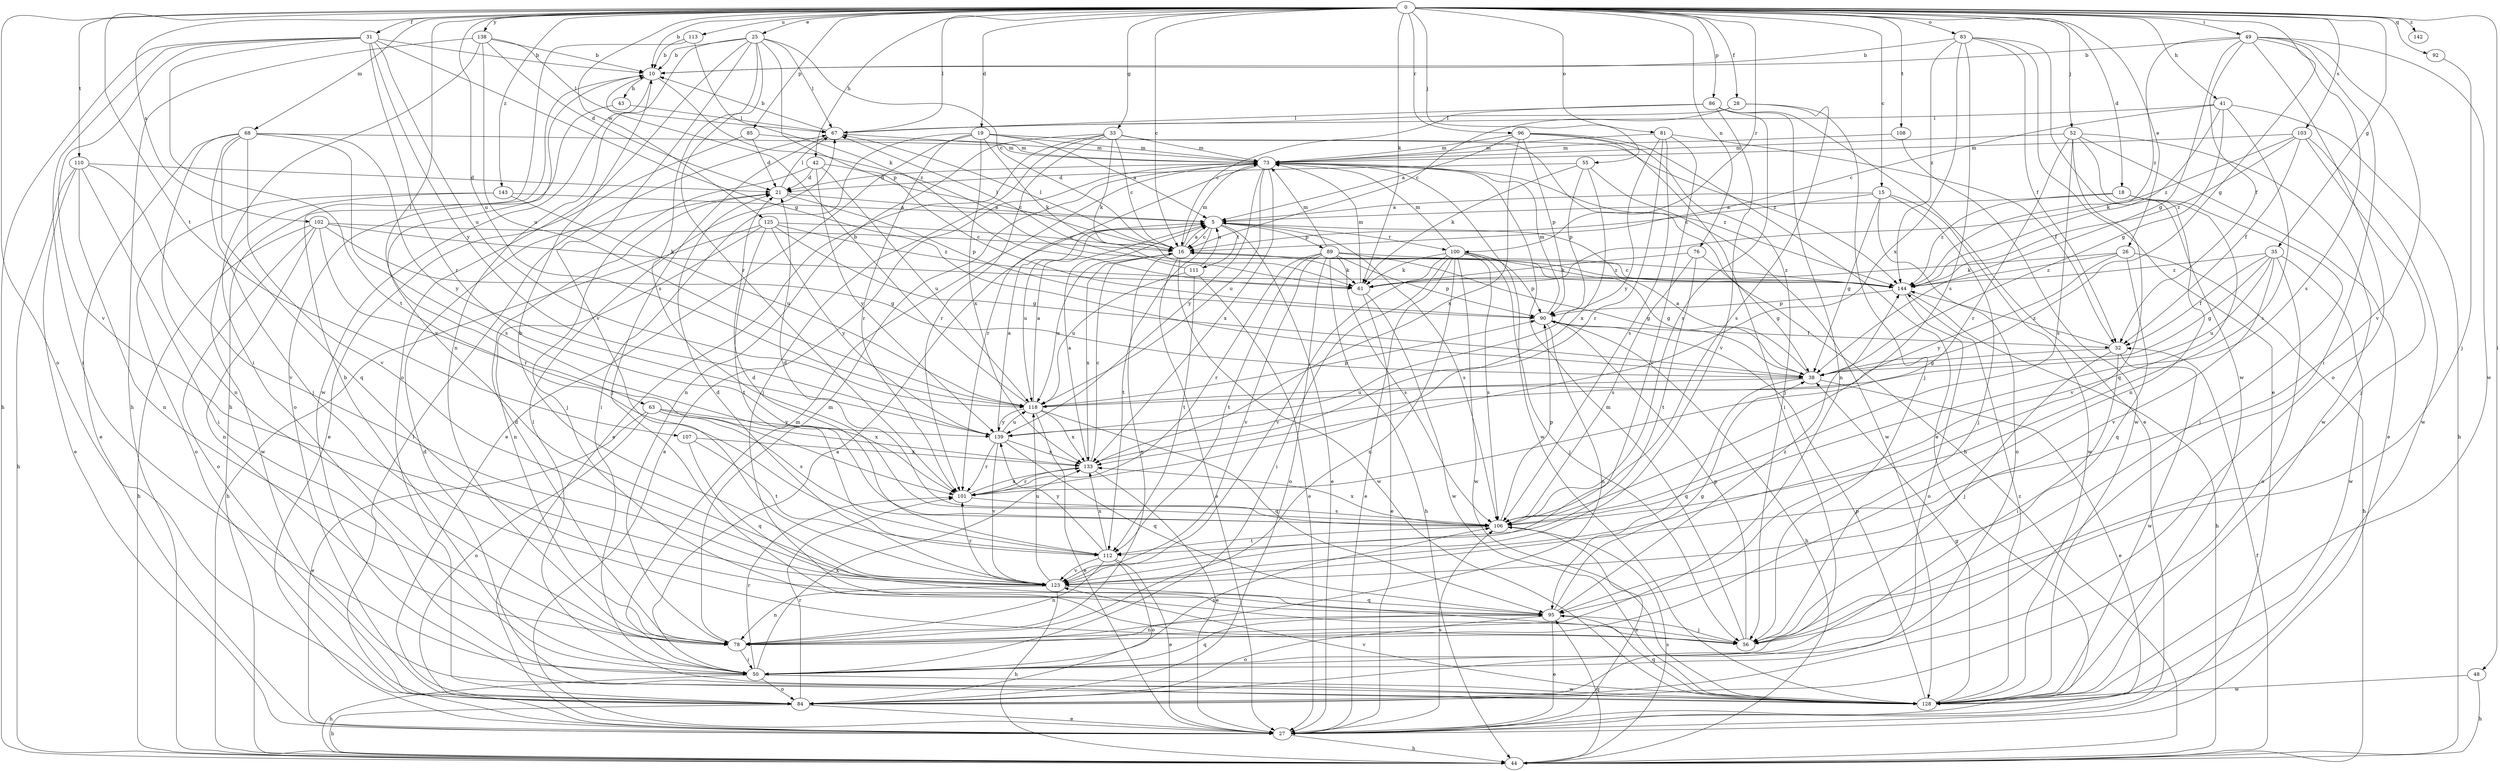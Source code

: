 strict digraph  {
0;
5;
10;
15;
16;
18;
19;
21;
25;
26;
27;
28;
31;
32;
33;
35;
38;
41;
42;
43;
44;
48;
49;
50;
52;
55;
56;
61;
63;
67;
68;
73;
76;
78;
81;
83;
84;
85;
86;
89;
90;
92;
95;
96;
100;
101;
102;
103;
106;
107;
108;
110;
111;
112;
113;
118;
123;
125;
128;
133;
138;
139;
142;
143;
144;
0 -> 10  [label=b];
0 -> 15  [label=c];
0 -> 16  [label=c];
0 -> 18  [label=d];
0 -> 19  [label=d];
0 -> 25  [label=e];
0 -> 26  [label=e];
0 -> 28  [label=f];
0 -> 31  [label=f];
0 -> 33  [label=g];
0 -> 35  [label=g];
0 -> 38  [label=g];
0 -> 41  [label=h];
0 -> 42  [label=h];
0 -> 48  [label=i];
0 -> 49  [label=i];
0 -> 52  [label=j];
0 -> 55  [label=j];
0 -> 61  [label=k];
0 -> 63  [label=l];
0 -> 67  [label=l];
0 -> 68  [label=m];
0 -> 76  [label=n];
0 -> 81  [label=o];
0 -> 83  [label=o];
0 -> 84  [label=o];
0 -> 85  [label=p];
0 -> 86  [label=p];
0 -> 92  [label=q];
0 -> 96  [label=r];
0 -> 100  [label=r];
0 -> 102  [label=s];
0 -> 103  [label=s];
0 -> 107  [label=t];
0 -> 108  [label=t];
0 -> 110  [label=t];
0 -> 113  [label=u];
0 -> 118  [label=u];
0 -> 125  [label=w];
0 -> 138  [label=y];
0 -> 142  [label=z];
0 -> 143  [label=z];
5 -> 16  [label=c];
5 -> 27  [label=e];
5 -> 89  [label=p];
5 -> 100  [label=r];
5 -> 106  [label=s];
5 -> 111  [label=t];
5 -> 112  [label=t];
5 -> 118  [label=u];
10 -> 43  [label=h];
10 -> 123  [label=v];
10 -> 128  [label=w];
10 -> 144  [label=z];
15 -> 5  [label=a];
15 -> 16  [label=c];
15 -> 38  [label=g];
15 -> 56  [label=j];
15 -> 84  [label=o];
15 -> 128  [label=w];
16 -> 5  [label=a];
16 -> 27  [label=e];
16 -> 61  [label=k];
16 -> 67  [label=l];
16 -> 73  [label=m];
16 -> 78  [label=n];
16 -> 118  [label=u];
16 -> 128  [label=w];
16 -> 133  [label=x];
16 -> 144  [label=z];
18 -> 5  [label=a];
18 -> 56  [label=j];
18 -> 123  [label=v];
18 -> 144  [label=z];
19 -> 5  [label=a];
19 -> 27  [label=e];
19 -> 50  [label=i];
19 -> 61  [label=k];
19 -> 73  [label=m];
19 -> 101  [label=r];
19 -> 133  [label=x];
19 -> 144  [label=z];
21 -> 5  [label=a];
21 -> 67  [label=l];
21 -> 90  [label=p];
25 -> 10  [label=b];
25 -> 16  [label=c];
25 -> 67  [label=l];
25 -> 78  [label=n];
25 -> 84  [label=o];
25 -> 90  [label=p];
25 -> 101  [label=r];
25 -> 106  [label=s];
25 -> 123  [label=v];
26 -> 44  [label=h];
26 -> 61  [label=k];
26 -> 95  [label=q];
26 -> 139  [label=y];
26 -> 144  [label=z];
27 -> 44  [label=h];
27 -> 67  [label=l];
27 -> 106  [label=s];
28 -> 16  [label=c];
28 -> 56  [label=j];
28 -> 67  [label=l];
28 -> 106  [label=s];
31 -> 10  [label=b];
31 -> 38  [label=g];
31 -> 44  [label=h];
31 -> 50  [label=i];
31 -> 101  [label=r];
31 -> 112  [label=t];
31 -> 118  [label=u];
31 -> 123  [label=v];
31 -> 139  [label=y];
32 -> 38  [label=g];
32 -> 50  [label=i];
32 -> 56  [label=j];
32 -> 128  [label=w];
32 -> 144  [label=z];
33 -> 16  [label=c];
33 -> 27  [label=e];
33 -> 44  [label=h];
33 -> 56  [label=j];
33 -> 61  [label=k];
33 -> 73  [label=m];
33 -> 78  [label=n];
33 -> 101  [label=r];
35 -> 32  [label=f];
35 -> 38  [label=g];
35 -> 84  [label=o];
35 -> 118  [label=u];
35 -> 123  [label=v];
35 -> 128  [label=w];
35 -> 144  [label=z];
38 -> 5  [label=a];
38 -> 27  [label=e];
38 -> 95  [label=q];
38 -> 118  [label=u];
41 -> 16  [label=c];
41 -> 38  [label=g];
41 -> 44  [label=h];
41 -> 67  [label=l];
41 -> 106  [label=s];
41 -> 144  [label=z];
42 -> 16  [label=c];
42 -> 21  [label=d];
42 -> 56  [label=j];
42 -> 118  [label=u];
42 -> 139  [label=y];
43 -> 67  [label=l];
43 -> 84  [label=o];
44 -> 32  [label=f];
44 -> 95  [label=q];
44 -> 106  [label=s];
48 -> 44  [label=h];
48 -> 128  [label=w];
49 -> 10  [label=b];
49 -> 32  [label=f];
49 -> 38  [label=g];
49 -> 50  [label=i];
49 -> 84  [label=o];
49 -> 106  [label=s];
49 -> 123  [label=v];
49 -> 128  [label=w];
49 -> 144  [label=z];
50 -> 5  [label=a];
50 -> 10  [label=b];
50 -> 44  [label=h];
50 -> 73  [label=m];
50 -> 84  [label=o];
50 -> 95  [label=q];
50 -> 101  [label=r];
50 -> 106  [label=s];
50 -> 128  [label=w];
50 -> 133  [label=x];
52 -> 27  [label=e];
52 -> 73  [label=m];
52 -> 78  [label=n];
52 -> 95  [label=q];
52 -> 101  [label=r];
52 -> 106  [label=s];
52 -> 128  [label=w];
55 -> 21  [label=d];
55 -> 61  [label=k];
55 -> 90  [label=p];
55 -> 128  [label=w];
55 -> 133  [label=x];
56 -> 73  [label=m];
56 -> 90  [label=p];
61 -> 27  [label=e];
61 -> 73  [label=m];
61 -> 128  [label=w];
63 -> 27  [label=e];
63 -> 84  [label=o];
63 -> 106  [label=s];
63 -> 133  [label=x];
63 -> 139  [label=y];
67 -> 10  [label=b];
67 -> 56  [label=j];
67 -> 73  [label=m];
68 -> 27  [label=e];
68 -> 56  [label=j];
68 -> 73  [label=m];
68 -> 78  [label=n];
68 -> 95  [label=q];
68 -> 106  [label=s];
68 -> 123  [label=v];
68 -> 139  [label=y];
73 -> 21  [label=d];
73 -> 27  [label=e];
73 -> 101  [label=r];
73 -> 118  [label=u];
73 -> 128  [label=w];
73 -> 133  [label=x];
73 -> 139  [label=y];
73 -> 144  [label=z];
76 -> 38  [label=g];
76 -> 61  [label=k];
76 -> 106  [label=s];
76 -> 112  [label=t];
78 -> 21  [label=d];
78 -> 50  [label=i];
78 -> 73  [label=m];
81 -> 32  [label=f];
81 -> 73  [label=m];
81 -> 101  [label=r];
81 -> 106  [label=s];
81 -> 123  [label=v];
81 -> 139  [label=y];
83 -> 10  [label=b];
83 -> 27  [label=e];
83 -> 32  [label=f];
83 -> 106  [label=s];
83 -> 128  [label=w];
83 -> 133  [label=x];
83 -> 144  [label=z];
84 -> 27  [label=e];
84 -> 44  [label=h];
84 -> 101  [label=r];
85 -> 21  [label=d];
85 -> 27  [label=e];
85 -> 73  [label=m];
86 -> 16  [label=c];
86 -> 27  [label=e];
86 -> 67  [label=l];
86 -> 78  [label=n];
86 -> 106  [label=s];
86 -> 123  [label=v];
89 -> 38  [label=g];
89 -> 44  [label=h];
89 -> 73  [label=m];
89 -> 84  [label=o];
89 -> 90  [label=p];
89 -> 101  [label=r];
89 -> 106  [label=s];
89 -> 112  [label=t];
89 -> 123  [label=v];
89 -> 144  [label=z];
90 -> 32  [label=f];
90 -> 44  [label=h];
90 -> 73  [label=m];
90 -> 78  [label=n];
92 -> 56  [label=j];
95 -> 27  [label=e];
95 -> 38  [label=g];
95 -> 56  [label=j];
95 -> 78  [label=n];
95 -> 84  [label=o];
95 -> 144  [label=z];
96 -> 5  [label=a];
96 -> 27  [label=e];
96 -> 50  [label=i];
96 -> 56  [label=j];
96 -> 73  [label=m];
96 -> 90  [label=p];
96 -> 133  [label=x];
100 -> 27  [label=e];
100 -> 38  [label=g];
100 -> 50  [label=i];
100 -> 56  [label=j];
100 -> 61  [label=k];
100 -> 73  [label=m];
100 -> 78  [label=n];
100 -> 90  [label=p];
100 -> 106  [label=s];
100 -> 123  [label=v];
100 -> 128  [label=w];
101 -> 106  [label=s];
101 -> 133  [label=x];
102 -> 16  [label=c];
102 -> 38  [label=g];
102 -> 44  [label=h];
102 -> 61  [label=k];
102 -> 78  [label=n];
102 -> 84  [label=o];
102 -> 101  [label=r];
103 -> 32  [label=f];
103 -> 56  [label=j];
103 -> 61  [label=k];
103 -> 73  [label=m];
103 -> 128  [label=w];
103 -> 144  [label=z];
106 -> 21  [label=d];
106 -> 27  [label=e];
106 -> 90  [label=p];
106 -> 112  [label=t];
106 -> 133  [label=x];
107 -> 95  [label=q];
107 -> 112  [label=t];
107 -> 133  [label=x];
108 -> 73  [label=m];
108 -> 128  [label=w];
110 -> 21  [label=d];
110 -> 27  [label=e];
110 -> 44  [label=h];
110 -> 50  [label=i];
110 -> 78  [label=n];
110 -> 123  [label=v];
111 -> 5  [label=a];
111 -> 27  [label=e];
111 -> 67  [label=l];
111 -> 112  [label=t];
111 -> 118  [label=u];
112 -> 21  [label=d];
112 -> 27  [label=e];
112 -> 78  [label=n];
112 -> 84  [label=o];
112 -> 123  [label=v];
112 -> 133  [label=x];
112 -> 139  [label=y];
113 -> 10  [label=b];
113 -> 44  [label=h];
113 -> 61  [label=k];
118 -> 5  [label=a];
118 -> 10  [label=b];
118 -> 27  [label=e];
118 -> 90  [label=p];
118 -> 95  [label=q];
118 -> 133  [label=x];
118 -> 139  [label=y];
123 -> 10  [label=b];
123 -> 21  [label=d];
123 -> 44  [label=h];
123 -> 78  [label=n];
123 -> 95  [label=q];
123 -> 101  [label=r];
123 -> 118  [label=u];
125 -> 16  [label=c];
125 -> 38  [label=g];
125 -> 44  [label=h];
125 -> 78  [label=n];
125 -> 112  [label=t];
125 -> 139  [label=y];
125 -> 144  [label=z];
128 -> 21  [label=d];
128 -> 38  [label=g];
128 -> 67  [label=l];
128 -> 90  [label=p];
128 -> 95  [label=q];
128 -> 123  [label=v];
128 -> 144  [label=z];
133 -> 5  [label=a];
133 -> 16  [label=c];
133 -> 27  [label=e];
133 -> 101  [label=r];
138 -> 10  [label=b];
138 -> 21  [label=d];
138 -> 44  [label=h];
138 -> 50  [label=i];
138 -> 67  [label=l];
138 -> 118  [label=u];
139 -> 5  [label=a];
139 -> 95  [label=q];
139 -> 101  [label=r];
139 -> 118  [label=u];
139 -> 123  [label=v];
139 -> 133  [label=x];
143 -> 5  [label=a];
143 -> 84  [label=o];
143 -> 118  [label=u];
143 -> 128  [label=w];
144 -> 16  [label=c];
144 -> 44  [label=h];
144 -> 84  [label=o];
144 -> 90  [label=p];
}
